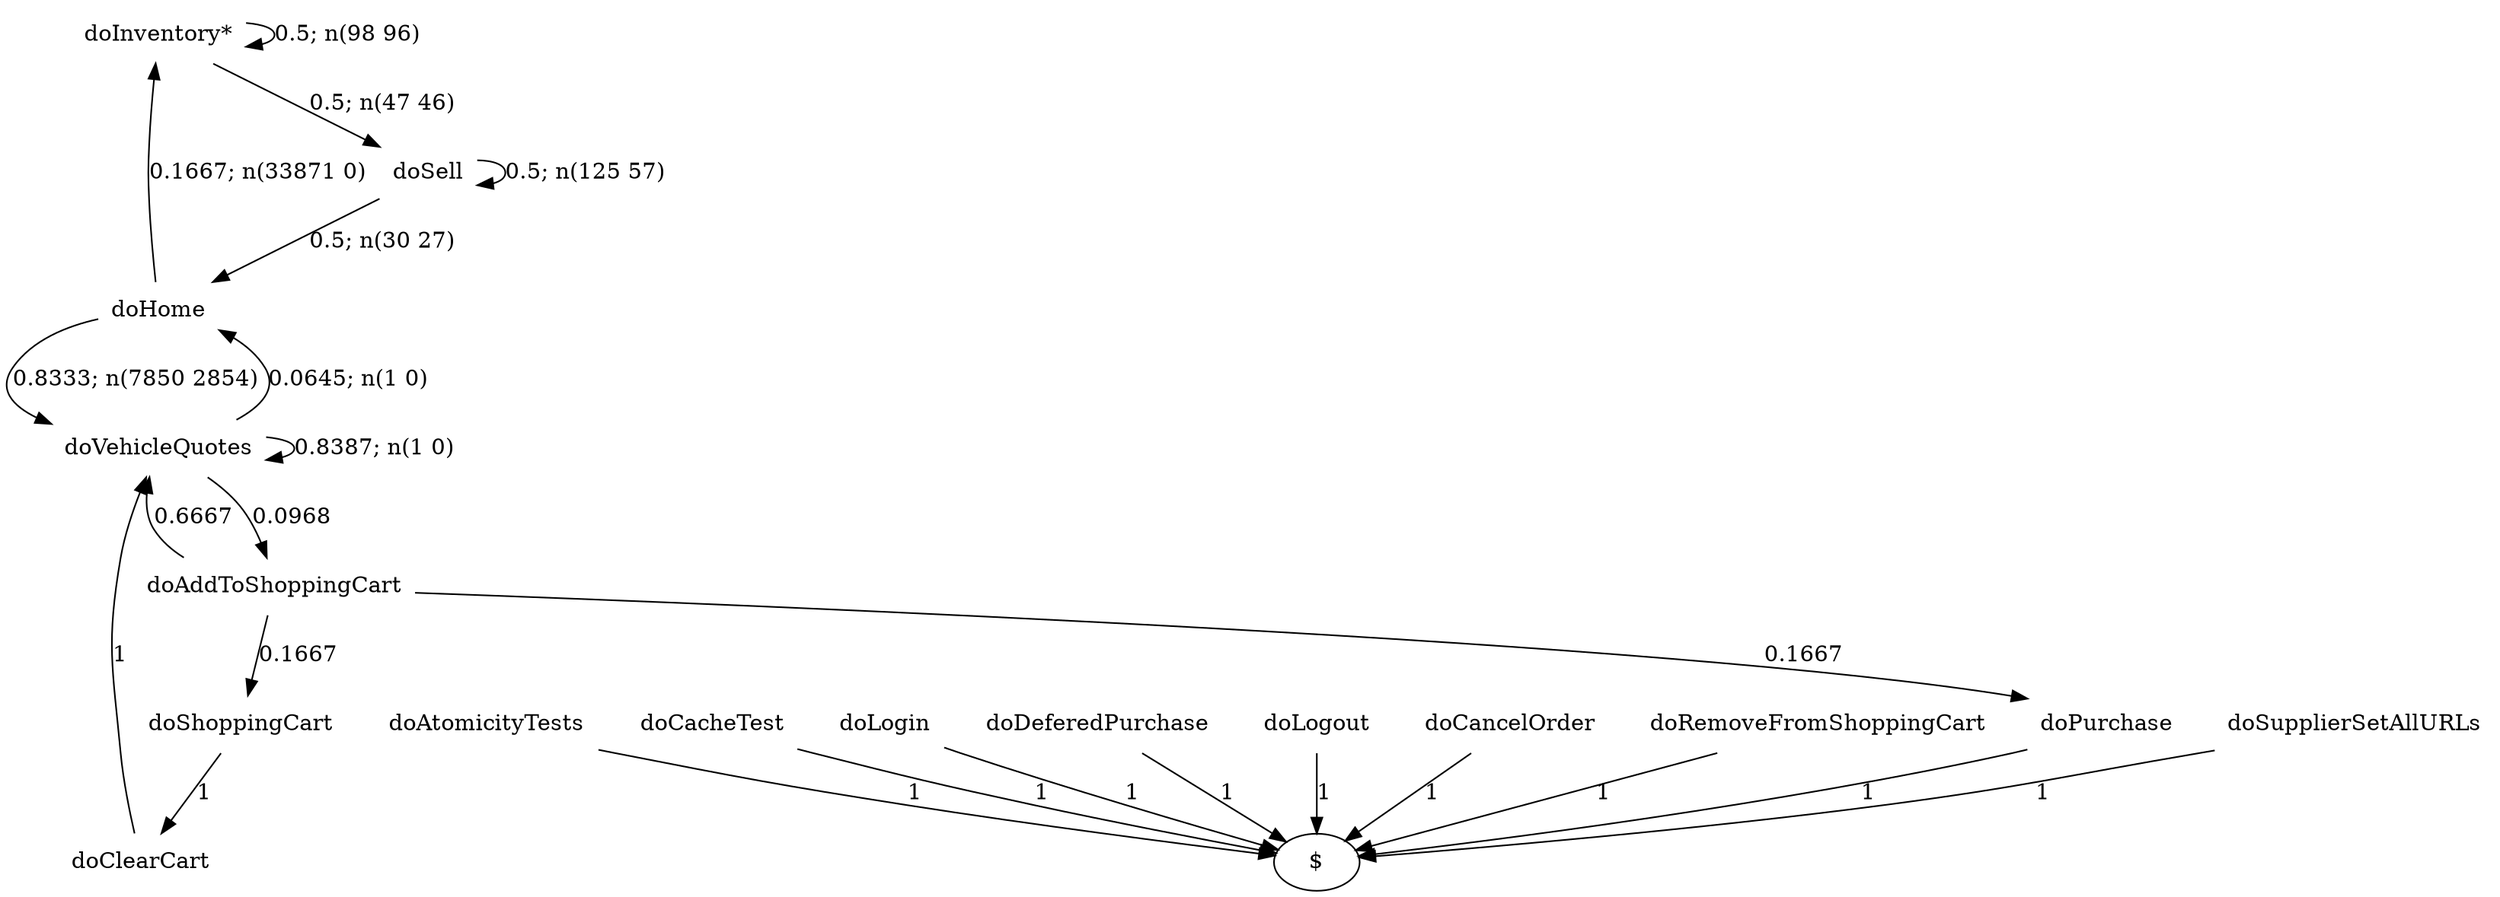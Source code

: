 digraph G {"doInventory*" [label="doInventory*",shape=none];"doSupplierSetAllURLs" [label="doSupplierSetAllURLs",shape=none];"doAtomicityTests" [label="doAtomicityTests",shape=none];"doCacheTest" [label="doCacheTest",shape=none];"doLogin" [label="doLogin",shape=none];"doVehicleQuotes" [label="doVehicleQuotes",shape=none];"doAddToShoppingCart" [label="doAddToShoppingCart",shape=none];"doDeferedPurchase" [label="doDeferedPurchase",shape=none];"doHome" [label="doHome",shape=none];"doShoppingCart" [label="doShoppingCart",shape=none];"doClearCart" [label="doClearCart",shape=none];"doPurchase" [label="doPurchase",shape=none];"doSell" [label="doSell",shape=none];"doLogout" [label="doLogout",shape=none];"doCancelOrder" [label="doCancelOrder",shape=none];"doRemoveFromShoppingCart" [label="doRemoveFromShoppingCart",shape=none];"doInventory*"->"doInventory*" [style=solid,label="0.5; n(98 96)"];"doInventory*"->"doSell" [style=solid,label="0.5; n(47 46)"];"doSupplierSetAllURLs"->"$" [style=solid,label="1"];"doAtomicityTests"->"$" [style=solid,label="1"];"doCacheTest"->"$" [style=solid,label="1"];"doLogin"->"$" [style=solid,label="1"];"doVehicleQuotes"->"doVehicleQuotes" [style=solid,label="0.8387; n(1 0)"];"doVehicleQuotes"->"doAddToShoppingCart" [style=solid,label="0.0968"];"doVehicleQuotes"->"doHome" [style=solid,label="0.0645; n(1 0)"];"doAddToShoppingCart"->"doVehicleQuotes" [style=solid,label="0.6667"];"doAddToShoppingCart"->"doShoppingCart" [style=solid,label="0.1667"];"doAddToShoppingCart"->"doPurchase" [style=solid,label="0.1667"];"doDeferedPurchase"->"$" [style=solid,label="1"];"doHome"->"doInventory*" [style=solid,label="0.1667; n(33871 0)"];"doHome"->"doVehicleQuotes" [style=solid,label="0.8333; n(7850 2854)"];"doShoppingCart"->"doClearCart" [style=solid,label="1"];"doClearCart"->"doVehicleQuotes" [style=solid,label="1"];"doPurchase"->"$" [style=solid,label="1"];"doSell"->"doHome" [style=solid,label="0.5; n(30 27)"];"doSell"->"doSell" [style=solid,label="0.5; n(125 57)"];"doLogout"->"$" [style=solid,label="1"];"doCancelOrder"->"$" [style=solid,label="1"];"doRemoveFromShoppingCart"->"$" [style=solid,label="1"];}